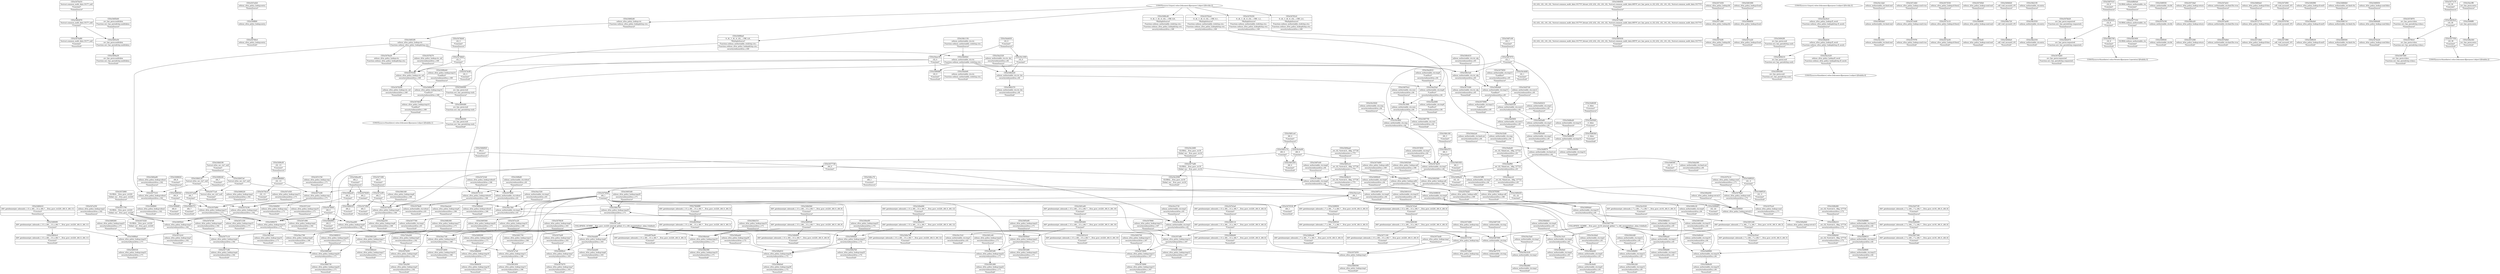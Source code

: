 digraph {
	CE0x547bd10 [shape=record,shape=Mrecord,label="{CE0x547bd10|%struct.common_audit_data.1017*_null|*Constant*|*SummSource*}"]
	CE0x547e420 [shape=record,shape=Mrecord,label="{CE0x547e420|selinux_xfrm_policy_lookup:entry|*SummSource*}"]
	CE0x54953d0 [shape=record,shape=Mrecord,label="{CE0x54953d0|selinux_xfrm_policy_lookup:tmp20|security/selinux/xfrm.c,171|*SummSource*}"]
	CE0x547a3c0 [shape=record,shape=Mrecord,label="{CE0x547a3c0|selinux_xfrm_policy_lookup:tmp3|security/selinux/xfrm.c,162|*SummSink*}"]
	CE0x5482f50 [shape=record,shape=Mrecord,label="{CE0x5482f50|avc_has_perm:tsid|Function::avc_has_perm&Arg::tsid::|*SummSink*}"]
	CE0x5475850 [shape=record,shape=Mrecord,label="{CE0x5475850|selinux_authorizable_ctx:tmp13|*LoadInst*|security/selinux/xfrm.c,65|*SummSource*}"]
	CE0x547fba0 [shape=record,shape=Mrecord,label="{CE0x547fba0|selinux_xfrm_policy_lookup:cond|security/selinux/xfrm.c,171}"]
	CE0x5473480 [shape=record,shape=Mrecord,label="{CE0x5473480|selinux_xfrm_policy_lookup:tmp|*SummSource*}"]
	CE0x5484f30 [shape=record,shape=Mrecord,label="{CE0x5484f30|i32_(i32,_i32,_i16,_i32,_%struct.common_audit_data.1017*)*_bitcast_(i32_(i32,_i32,_i16,_i32,_%struct.common_audit_data.495*)*_avc_has_perm_to_i32_(i32,_i32,_i16,_i32,_%struct.common_audit_data.1017*)*)|*Constant*|*SummSource*}"]
	CE0x54a1ba0 [shape=record,shape=Mrecord,label="{CE0x54a1ba0|selinux_authorizable_ctx:tmp1|*SummSource*}"]
	CE0x547dde0 [shape=record,shape=Mrecord,label="{CE0x547dde0|selinux_authorizable_ctx:tmp8|security/selinux/xfrm.c,64}"]
	CE0x549a040 [shape=record,shape=Mrecord,label="{CE0x549a040|selinux_xfrm_policy_lookup:retval.0|*SummSource*}"]
	CE0x5471d90 [shape=record,shape=Mrecord,label="{CE0x5471d90|selinux_xfrm_policy_lookup:bb}"]
	CE0x54804c0 [shape=record,shape=Mrecord,label="{CE0x54804c0|i64*_getelementptr_inbounds_(_13_x_i64_,_13_x_i64_*___llvm_gcov_ctr220,_i64_0,_i64_11)|*Constant*|*SummSink*}"]
	CE0x54877f0 [shape=record,shape=Mrecord,label="{CE0x54877f0|selinux_authorizable_ctx:conv|security/selinux/xfrm.c,64|*SummSink*}"]
	CE0x549c610 [shape=record,shape=Mrecord,label="{CE0x549c610|selinux_authorizable_ctx:ctx_alg|security/selinux/xfrm.c,65|*SummSource*}"]
	CE0x5481220 [shape=record,shape=Mrecord,label="{CE0x5481220|selinux_xfrm_policy_lookup:tmp17|security/selinux/xfrm.c,171}"]
	CE0x547dff0 [shape=record,shape=Mrecord,label="{CE0x547dff0|selinux_authorizable_ctx:tmp7|security/selinux/xfrm.c,64|*SummSink*}"]
	CE0x5480260 [shape=record,shape=Mrecord,label="{CE0x5480260|selinux_xfrm_policy_lookup:tmp23|security/selinux/xfrm.c,171|*SummSource*}"]
	CE0x5491d80 [shape=record,shape=Mrecord,label="{CE0x5491d80|selinux_xfrm_policy_lookup:tmp22|security/selinux/xfrm.c,171|*SummSink*}"]
	CE0x54c15c0 [shape=record,shape=Mrecord,label="{CE0x54c15c0|selinux_authorizable_ctx:tmp3|security/selinux/xfrm.c,63|*SummSink*}"]
	CE0x5475c80 [shape=record,shape=Mrecord,label="{CE0x5475c80|selinux_xfrm_policy_lookup:cmp|security/selinux/xfrm.c,171}"]
	CE0x54743a0 [shape=record,shape=Mrecord,label="{CE0x54743a0|i64*_getelementptr_inbounds_(_13_x_i64_,_13_x_i64_*___llvm_gcov_ctr220,_i64_0,_i64_0)|*Constant*|*SummSource*}"]
	CE0x547ec20 [shape=record,shape=Mrecord,label="{CE0x547ec20|selinux_xfrm_policy_lookup:tmp10|security/selinux/xfrm.c,166|*SummSource*}"]
	CE0x548d120 [shape=record,shape=Mrecord,label="{CE0x548d120|%struct.xfrm_sec_ctx*_null|*Constant*}"]
	CE0x547ce20 [shape=record,shape=Mrecord,label="{CE0x547ce20|selinux_xfrm_policy_lookup:if.end|*SummSink*}"]
	CE0x5477210 [shape=record,shape=Mrecord,label="{CE0x5477210|selinux_xfrm_policy_lookup:tobool|security/selinux/xfrm.c,162}"]
	"CONST[source:1(input),value:2(dynamic)][purpose:{subject}][SrcIdx:3]"
	CE0x54c1da0 [shape=record,shape=Mrecord,label="{CE0x54c1da0|selinux_authorizable_ctx:land.end|*SummSource*}"]
	CE0x54797f0 [shape=record,shape=Mrecord,label="{CE0x54797f0|selinux_xfrm_policy_lookup:cond.true|*SummSink*}"]
	CE0x54aff40 [shape=record,shape=Mrecord,label="{CE0x54aff40|_ret_i32_%land.ext,_!dbg_!27723|security/selinux/xfrm.c,63}"]
	CE0x54c05e0 [shape=record,shape=Mrecord,label="{CE0x54c05e0|i64*_getelementptr_inbounds_(_7_x_i64_,_7_x_i64_*___llvm_gcov_ctr16,_i64_0,_i64_5)|*Constant*|*SummSink*}"]
	CE0x54c0da0 [shape=record,shape=Mrecord,label="{CE0x54c0da0|selinux_authorizable_ctx:tmp5|security/selinux/xfrm.c,63|*SummSource*}"]
	CE0x547d000 [shape=record,shape=Mrecord,label="{CE0x547d000|i64_0|*Constant*}"]
	CE0x547b9a0 [shape=record,shape=Mrecord,label="{CE0x547b9a0|i64_1|*Constant*}"]
	CE0x54c5020 [shape=record,shape=Mrecord,label="{CE0x54c5020|selinux_authorizable_ctx:cmp|security/selinux/xfrm.c,64|*SummSource*}"]
	CE0x54d57d0 [shape=record,shape=Mrecord,label="{CE0x54d57d0|selinux_authorizable_ctx:conv2|security/selinux/xfrm.c,65|*SummSource*}"]
	CE0x5472e50 [shape=record,shape=Mrecord,label="{CE0x5472e50|selinux_xfrm_policy_lookup:if.then2|*SummSink*}"]
	CE0x6b500a0 [shape=record,shape=Mrecord,label="{CE0x6b500a0|i64*_getelementptr_inbounds_(_13_x_i64_,_13_x_i64_*___llvm_gcov_ctr220,_i64_0,_i64_3)|*Constant*}"]
	CE0x5473c10 [shape=record,shape=Mrecord,label="{CE0x5473c10|selinux_xfrm_policy_lookup:if.then2}"]
	CE0x5474df0 [shape=record,shape=Mrecord,label="{CE0x5474df0|i32_(i32,_i32,_i16,_i32,_%struct.common_audit_data.1017*)*_bitcast_(i32_(i32,_i32,_i16,_i32,_%struct.common_audit_data.495*)*_avc_has_perm_to_i32_(i32,_i32,_i16,_i32,_%struct.common_audit_data.1017*)*)|*Constant*}"]
	CE0x54660f0 [shape=record,shape=Mrecord,label="{CE0x54660f0|selinux_xfrm_policy_lookup:cond.end}"]
	CE0x548df40 [shape=record,shape=Mrecord,label="{CE0x548df40|selinux_xfrm_policy_lookup:cmp|security/selinux/xfrm.c,171|*SummSink*}"]
	CE0x548a720 [shape=record,shape=Mrecord,label="{CE0x548a720|_call_void_mcount()_#3}"]
	CE0x54c26c0 [shape=record,shape=Mrecord,label="{CE0x54c26c0|selinux_authorizable_ctx:tmp3|security/selinux/xfrm.c,63}"]
	CE0x5471160 [shape=record,shape=Mrecord,label="{CE0x5471160|i64*_getelementptr_inbounds_(_13_x_i64_,_13_x_i64_*___llvm_gcov_ctr220,_i64_0,_i64_0)|*Constant*|*SummSink*}"]
	CE0x5495d00 [shape=record,shape=Mrecord,label="{CE0x5495d00|i64*_getelementptr_inbounds_(_13_x_i64_,_13_x_i64_*___llvm_gcov_ctr220,_i64_0,_i64_10)|*Constant*}"]
	CE0x547e740 [shape=record,shape=Mrecord,label="{CE0x547e740|selinux_xfrm_policy_lookup:cmp|security/selinux/xfrm.c,171|*SummSource*}"]
	CE0x54946e0 [shape=record,shape=Mrecord,label="{CE0x54946e0|_call_void_mcount()_#3|*SummSink*}"]
	CE0x54852f0 [shape=record,shape=Mrecord,label="{CE0x54852f0|selinux_xfrm_policy_lookup:ctx|Function::selinux_xfrm_policy_lookup&Arg::ctx::}"]
	CE0x547fc10 [shape=record,shape=Mrecord,label="{CE0x547fc10|selinux_xfrm_policy_lookup:cond|security/selinux/xfrm.c,171|*SummSource*}"]
	CE0x54d5900 [shape=record,shape=Mrecord,label="{CE0x54d5900|selinux_authorizable_ctx:conv2|security/selinux/xfrm.c,65|*SummSink*}"]
	CE0x549c0d0 [shape=record,shape=Mrecord,label="{CE0x549c0d0|selinux_authorizable_ctx:tmp12|security/selinux/xfrm.c,65|*SummSource*}"]
	CE0x547e4d0 [shape=record,shape=Mrecord,label="{CE0x547e4d0|selinux_xfrm_policy_lookup:cond.true}"]
	CE0x547bf60 [shape=record,shape=Mrecord,label="{CE0x547bf60|selinux_xfrm_policy_lookup:tmp15|security/selinux/xfrm.c,171}"]
	CE0x54d7390 [shape=record,shape=Mrecord,label="{CE0x54d7390|i64*_getelementptr_inbounds_(_7_x_i64_,_7_x_i64_*___llvm_gcov_ctr16,_i64_0,_i64_6)|*Constant*|*SummSink*}"]
	CE0x54c0e60 [shape=record,shape=Mrecord,label="{CE0x54c0e60|selinux_authorizable_ctx:tmp5|security/selinux/xfrm.c,63|*SummSink*}"]
	CE0x5492560 [shape=record,shape=Mrecord,label="{CE0x5492560|selinux_xfrm_policy_lookup:call|security/selinux/xfrm.c,166}"]
	CE0x547a350 [shape=record,shape=Mrecord,label="{CE0x547a350|selinux_xfrm_policy_lookup:tmp3|security/selinux/xfrm.c,162|*SummSource*}"]
	CE0x5491850 [shape=record,shape=Mrecord,label="{CE0x5491850|selinux_xfrm_policy_lookup:tmp11|security/selinux/xfrm.c,166|*SummSink*}"]
	CE0x5475b10 [shape=record,shape=Mrecord,label="{CE0x5475b10|i32_-13|*Constant*|*SummSink*}"]
	CE0x54805a0 [shape=record,shape=Mrecord,label="{CE0x54805a0|selinux_xfrm_policy_lookup:tmp24|security/selinux/xfrm.c,171}"]
	CE0x5483de0 [shape=record,shape=Mrecord,label="{CE0x5483de0|selinux_authorizable_ctx:land.end}"]
	CE0x54d6ed0 [shape=record,shape=Mrecord,label="{CE0x54d6ed0|selinux_authorizable_ctx:tmp14|*SummSource*}"]
	CE0x54b2350 [shape=record,shape=Mrecord,label="{CE0x54b2350|selinux_authorizable_ctx:entry|*SummSink*}"]
	CE0x54c2480 [shape=record,shape=Mrecord,label="{CE0x54c2480|GLOBAL:__llvm_gcov_ctr16|Global_var:__llvm_gcov_ctr16|*SummSource*}"]
	CE0x5479b30 [shape=record,shape=Mrecord,label="{CE0x5479b30|selinux_xfrm_policy_lookup:tmp6|security/selinux/xfrm.c,163|*SummSource*}"]
	CE0x5482970 [shape=record,shape=Mrecord,label="{CE0x5482970|avc_has_perm:requested|Function::avc_has_perm&Arg::requested::}"]
	CE0x5482700 [shape=record,shape=Mrecord,label="{CE0x5482700|i32_8|*Constant*|*SummSink*}"]
	CE0x5496eb0 [shape=record,shape=Mrecord,label="{CE0x5496eb0|selinux_xfrm_policy_lookup:tmp14|*LoadInst*|security/selinux/xfrm.c,169|*SummSource*}"]
	CE0x54718f0 [shape=record,shape=Mrecord,label="{CE0x54718f0|i64_5|*Constant*|*SummSource*}"]
	CE0x547db40 [shape=record,shape=Mrecord,label="{CE0x547db40|i32_3|*Constant*|*SummSource*}"]
	CE0x5465cc0 [shape=record,shape=Mrecord,label="{CE0x5465cc0|_ret_i32_%retval.0,_!dbg_!27728|security/selinux/avc.c,775}"]
	CE0x5487970 [shape=record,shape=Mrecord,label="{CE0x5487970|i32_1|*Constant*}"]
	CE0x5477350 [shape=record,shape=Mrecord,label="{CE0x5477350|GLOBAL:selinux_authorizable_ctx|*Constant*}"]
	CE0x549b640 [shape=record,shape=Mrecord,label="{CE0x549b640|_ret_i32_%retval.0,_!dbg_!27734|security/selinux/xfrm.c,172|*SummSink*}"]
	CE0x547f060 [shape=record,shape=Mrecord,label="{CE0x547f060|selinux_xfrm_policy_lookup:tmp12|security/selinux/xfrm.c,167|*SummSource*}"]
	CE0x549a0b0 [shape=record,shape=Mrecord,label="{CE0x549a0b0|selinux_xfrm_policy_lookup:retval.0|*SummSink*}"]
	CE0x54906c0 [shape=record,shape=Mrecord,label="{CE0x54906c0|selinux_xfrm_policy_lookup:tmp7|security/selinux/xfrm.c,163}"]
	CE0x5496cd0 [shape=record,shape=Mrecord,label="{CE0x5496cd0|0:_i8,_1:_i8,_4:_i32,_:_CRE_8,8_|*MultipleSource*|Function::selinux_authorizable_ctx&Arg::ctx::|Function::selinux_xfrm_policy_lookup&Arg::ctx::|security/selinux/xfrm.c,169}"]
	CE0x5476160 [shape=record,shape=Mrecord,label="{CE0x5476160|selinux_xfrm_policy_lookup:ctx_sid|security/selinux/xfrm.c,169}"]
	CE0x547b7d0 [shape=record,shape=Mrecord,label="{CE0x547b7d0|selinux_xfrm_policy_lookup:tmp4|security/selinux/xfrm.c,162|*SummSource*}"]
	CE0x547bab0 [shape=record,shape=Mrecord,label="{CE0x547bab0|avc_has_perm:requested|Function::avc_has_perm&Arg::requested::|*SummSink*}"]
	CE0x547bd80 [shape=record,shape=Mrecord,label="{CE0x547bd80|%struct.common_audit_data.1017*_null|*Constant*|*SummSink*}"]
	CE0x5482620 [shape=record,shape=Mrecord,label="{CE0x5482620|i32_8|*Constant*}"]
	CE0x5482370 [shape=record,shape=Mrecord,label="{CE0x5482370|selinux_authorizable_ctx:ctx_doi|security/selinux/xfrm.c,64|*SummSink*}"]
	CE0x5482220 [shape=record,shape=Mrecord,label="{CE0x5482220|selinux_authorizable_ctx:ctx_doi|security/selinux/xfrm.c,64}"]
	CE0x5475980 [shape=record,shape=Mrecord,label="{CE0x5475980|selinux_authorizable_ctx:tmp13|*LoadInst*|security/selinux/xfrm.c,65|*SummSink*}"]
	CE0x5496470 [shape=record,shape=Mrecord,label="{CE0x5496470|selinux_xfrm_policy_lookup:tmp16|security/selinux/xfrm.c,171}"]
	CE0x54d5d10 [shape=record,shape=Mrecord,label="{CE0x54d5d10|selinux_authorizable_ctx:cmp3|security/selinux/xfrm.c,65|*SummSource*}"]
	CE0x54966f0 [shape=record,shape=Mrecord,label="{CE0x54966f0|i64_8|*Constant*|*SummSink*}"]
	CE0x54662d0 [shape=record,shape=Mrecord,label="{CE0x54662d0|selinux_xfrm_policy_lookup:ctx|Function::selinux_xfrm_policy_lookup&Arg::ctx::|*SummSource*}"]
	CE0x5466590 [shape=record,shape=Mrecord,label="{CE0x5466590|selinux_xfrm_policy_lookup:tmp1|*SummSink*}"]
	CE0x549f440 [shape=record,shape=Mrecord,label="{CE0x549f440|selinux_authorizable_ctx:bb|*SummSink*}"]
	CE0x54721b0 [shape=record,shape=Mrecord,label="{CE0x54721b0|selinux_xfrm_policy_lookup:tobool1|security/selinux/xfrm.c,166|*SummSource*}"]
	CE0x54aa480 [shape=record,shape=Mrecord,label="{CE0x54aa480|selinux_xfrm_policy_lookup:tmp9|security/selinux/xfrm.c,166}"]
	CE0x548fd80 [shape=record,shape=Mrecord,label="{CE0x548fd80|i32_0|*Constant*|*SummSink*}"]
	CE0x54724b0 [shape=record,shape=Mrecord,label="{CE0x54724b0|selinux_xfrm_policy_lookup:tmp|*SummSink*}"]
	CE0x547b3a0 [shape=record,shape=Mrecord,label="{CE0x547b3a0|i64*_getelementptr_inbounds_(_13_x_i64_,_13_x_i64_*___llvm_gcov_ctr220,_i64_0,_i64_6)|*Constant*|*SummSource*}"]
	CE0x5496ba0 [shape=record,shape=Mrecord,label="{CE0x5496ba0|0:_i8,_1:_i8,_4:_i32,_:_CRE_4,8_|*MultipleSource*|Function::selinux_authorizable_ctx&Arg::ctx::|Function::selinux_xfrm_policy_lookup&Arg::ctx::|security/selinux/xfrm.c,169}"]
	CE0x5480730 [shape=record,shape=Mrecord,label="{CE0x5480730|selinux_xfrm_policy_lookup:tmp24|security/selinux/xfrm.c,171|*SummSink*}"]
	CE0x5487c00 [shape=record,shape=Mrecord,label="{CE0x5487c00|i32_1|*Constant*|*SummSource*}"]
	CE0x5497e00 [shape=record,shape=Mrecord,label="{CE0x5497e00|selinux_authorizable_ctx:tmp8|security/selinux/xfrm.c,64|*SummSource*}"]
	CE0x5499fd0 [shape=record,shape=Mrecord,label="{CE0x5499fd0|selinux_xfrm_policy_lookup:retval.0}"]
	CE0x5475390 [shape=record,shape=Mrecord,label="{CE0x5475390|selinux_authorizable_ctx:ctx_alg|security/selinux/xfrm.c,65|*SummSink*}"]
	CE0x548b300 [shape=record,shape=Mrecord,label="{CE0x548b300|selinux_xfrm_policy_lookup:tmp17|security/selinux/xfrm.c,171|*SummSource*}"]
	CE0x5474990 [shape=record,shape=Mrecord,label="{CE0x5474990|selinux_xfrm_policy_lookup:tmp13|security/selinux/xfrm.c,167|*SummSink*}"]
	CE0x549c5a0 [shape=record,shape=Mrecord,label="{CE0x549c5a0|selinux_authorizable_ctx:ctx_alg|security/selinux/xfrm.c,65}"]
	CE0x549faf0 [shape=record,shape=Mrecord,label="{CE0x549faf0|selinux_authorizable_ctx:tobool|security/selinux/xfrm.c,63|*SummSource*}"]
	CE0x5470d30 [shape=record,shape=Mrecord,label="{CE0x5470d30|selinux_xfrm_policy_lookup:tmp5|security/selinux/xfrm.c,162}"]
	CE0x5476a20 [shape=record,shape=Mrecord,label="{CE0x5476a20|selinux_xfrm_policy_lookup:ctx|Function::selinux_xfrm_policy_lookup&Arg::ctx::|*SummSink*}"]
	CE0x549a910 [shape=record,shape=Mrecord,label="{CE0x549a910|selinux_xfrm_policy_lookup:tmp26|security/selinux/xfrm.c,172}"]
	CE0x5496240 [shape=record,shape=Mrecord,label="{CE0x5496240|i64_7|*Constant*|*SummSource*}"]
	CE0x548ca20 [shape=record,shape=Mrecord,label="{CE0x548ca20|selinux_xfrm_policy_lookup:return}"]
	CE0x54ada80 [shape=record,shape=Mrecord,label="{CE0x54ada80|selinux_xfrm_policy_lookup:tmp6|security/selinux/xfrm.c,163|*SummSink*}"]
	CE0x5490b20 [shape=record,shape=Mrecord,label="{CE0x5490b20|selinux_authorizable_ctx:tmp9|security/selinux/xfrm.c,64|*SummSource*}"]
	CE0x547de50 [shape=record,shape=Mrecord,label="{CE0x547de50|selinux_authorizable_ctx:tmp7|security/selinux/xfrm.c,64}"]
	CE0x547fa40 [shape=record,shape=Mrecord,label="{CE0x547fa40|selinux_xfrm_policy_lookup:cond.end|*SummSink*}"]
	CE0x5471630 [shape=record,shape=Mrecord,label="{CE0x5471630|selinux_xfrm_policy_lookup:bb|*SummSource*}"]
	CE0x5477760 [shape=record,shape=Mrecord,label="{CE0x5477760|selinux_authorizable_ctx:tmp2|security/selinux/xfrm.c,63|*SummSink*}"]
	CE0x5498030 [shape=record,shape=Mrecord,label="{CE0x5498030|selinux_authorizable_ctx:tmp9|security/selinux/xfrm.c,64}"]
	CE0x547afc0 [shape=record,shape=Mrecord,label="{CE0x547afc0|selinux_authorizable_ctx:land.lhs.true|*SummSource*}"]
	CE0x54a1b30 [shape=record,shape=Mrecord,label="{CE0x54a1b30|selinux_authorizable_ctx:tmp1}"]
	CE0x5490da0 [shape=record,shape=Mrecord,label="{CE0x5490da0|selinux_authorizable_ctx:tmp10|security/selinux/xfrm.c,64}"]
	CE0x54947a0 [shape=record,shape=Mrecord,label="{CE0x54947a0|%struct.xfrm_sec_ctx*_null|*Constant*}"]
	CE0x5491750 [shape=record,shape=Mrecord,label="{CE0x5491750|selinux_xfrm_policy_lookup:tmp11|security/selinux/xfrm.c,166|*SummSource*}"]
	CE0x549bf80 [shape=record,shape=Mrecord,label="{CE0x549bf80|selinux_authorizable_ctx:tmp12|security/selinux/xfrm.c,65}"]
	CE0x54710b0 [shape=record,shape=Mrecord,label="{CE0x54710b0|selinux_xfrm_policy_lookup:if.then|*SummSink*}"]
	CE0x5480610 [shape=record,shape=Mrecord,label="{CE0x5480610|selinux_xfrm_policy_lookup:tmp24|security/selinux/xfrm.c,171|*SummSource*}"]
	CE0x5472770 [shape=record,shape=Mrecord,label="{CE0x5472770|selinux_xfrm_policy_lookup:if.then}"]
	CE0x548d920 [shape=record,shape=Mrecord,label="{CE0x548d920|i64_0|*Constant*|*SummSource*}"]
	CE0x5491a60 [shape=record,shape=Mrecord,label="{CE0x5491a60|i64*_getelementptr_inbounds_(_13_x_i64_,_13_x_i64_*___llvm_gcov_ctr220,_i64_0,_i64_10)|*Constant*|*SummSource*}"]
	CE0x549aab0 [shape=record,shape=Mrecord,label="{CE0x549aab0|selinux_xfrm_policy_lookup:tmp26|security/selinux/xfrm.c,172|*SummSource*}"]
	CE0x54aecc0 [shape=record,shape=Mrecord,label="{CE0x54aecc0|_ret_i32_%land.ext,_!dbg_!27723|security/selinux/xfrm.c,63|*SummSink*}"]
	CE0x5472f00 [shape=record,shape=Mrecord,label="{CE0x5472f00|_call_void_mcount()_#3|*SummSource*}"]
	CE0x54d9e00 [shape=record,shape=Mrecord,label="{CE0x54d9e00|selinux_authorizable_ctx:tmp16|security/selinux/xfrm.c,64|*SummSink*}"]
	CE0x54d9610 [shape=record,shape=Mrecord,label="{CE0x54d9610|selinux_authorizable_ctx:tmp15|security/selinux/xfrm.c,64}"]
	CE0x5493740 [shape=record,shape=Mrecord,label="{CE0x5493740|selinux_xfrm_policy_lookup:tmp13|security/selinux/xfrm.c,167|*SummSource*}"]
	CE0x548ee20 [shape=record,shape=Mrecord,label="{CE0x548ee20|i64_2|*Constant*}"]
	CE0x5472380 [shape=record,shape=Mrecord,label="{CE0x5472380|selinux_xfrm_policy_lookup:return|*SummSink*}"]
	CE0x54a1520 [shape=record,shape=Mrecord,label="{CE0x54a1520|selinux_authorizable_ctx:tmp2|security/selinux/xfrm.c,63|*SummSource*}"]
	CE0x549c240 [shape=record,shape=Mrecord,label="{CE0x549c240|selinux_authorizable_ctx:tmp12|security/selinux/xfrm.c,65|*SummSink*}"]
	CE0x720a560 [shape=record,shape=Mrecord,label="{CE0x720a560|selinux_xfrm_policy_lookup:tmp5|security/selinux/xfrm.c,162|*SummSink*}"]
	CE0x548a630 [shape=record,shape=Mrecord,label="{CE0x548a630|selinux_xfrm_policy_lookup:fl_secid|Function::selinux_xfrm_policy_lookup&Arg::fl_secid::}"]
	CE0x5494b10 [shape=record,shape=Mrecord,label="{CE0x5494b10|_ret_i32_%retval.0,_!dbg_!27728|security/selinux/avc.c,775|*SummSink*}"]
	CE0x54da2a0 [shape=record,shape=Mrecord,label="{CE0x54da2a0|selinux_authorizable_ctx:land.ext|security/selinux/xfrm.c,64|*SummSource*}"]
	CE0x547dc80 [shape=record,shape=Mrecord,label="{CE0x547dc80|i32_3|*Constant*|*SummSink*}"]
	CE0x5494aa0 [shape=record,shape=Mrecord,label="{CE0x5494aa0|_ret_i32_%retval.0,_!dbg_!27728|security/selinux/avc.c,775|*SummSource*}"]
	CE0x5474d00 [shape=record,shape=Mrecord,label="{CE0x5474d00|selinux_xfrm_policy_lookup:call4|security/selinux/xfrm.c,169|*SummSource*}"]
	CE0x54b3400 [shape=record,shape=Mrecord,label="{CE0x54b3400|GLOBAL:selinux_authorizable_ctx|*Constant*|*SummSink*}"]
	CE0x547ae90 [shape=record,shape=Mrecord,label="{CE0x547ae90|selinux_authorizable_ctx:land.lhs.true}"]
	CE0x549a690 [shape=record,shape=Mrecord,label="{CE0x549a690|i64*_getelementptr_inbounds_(_13_x_i64_,_13_x_i64_*___llvm_gcov_ctr220,_i64_0,_i64_12)|*Constant*|*SummSource*}"]
	CE0x5495e80 [shape=record,shape=Mrecord,label="{CE0x5495e80|selinux_xfrm_policy_lookup:tmp21|security/selinux/xfrm.c,171|*SummSource*}"]
	CE0x54c59f0 [shape=record,shape=Mrecord,label="{CE0x54c59f0|selinux_authorizable_ctx:conv|security/selinux/xfrm.c,64}"]
	CE0x5481950 [shape=record,shape=Mrecord,label="{CE0x5481950|i64_3|*Constant*|*SummSink*}"]
	CE0x548f020 [shape=record,shape=Mrecord,label="{CE0x548f020|i32_-3|*Constant*}"]
	CE0x549b480 [shape=record,shape=Mrecord,label="{CE0x549b480|_ret_i32_%retval.0,_!dbg_!27734|security/selinux/xfrm.c,172|*SummSource*}"]
	CE0x5480410 [shape=record,shape=Mrecord,label="{CE0x5480410|i64*_getelementptr_inbounds_(_13_x_i64_,_13_x_i64_*___llvm_gcov_ctr220,_i64_0,_i64_11)|*Constant*|*SummSource*}"]
	CE0x5476200 [shape=record,shape=Mrecord,label="{CE0x5476200|selinux_xfrm_policy_lookup:ctx_sid|security/selinux/xfrm.c,169|*SummSink*}"]
	CE0x54d62f0 [shape=record,shape=Mrecord,label="{CE0x54d62f0|i1_false|*Constant*|*SummSource*}"]
	CE0x54c14c0 [shape=record,shape=Mrecord,label="{CE0x54c14c0|selinux_authorizable_ctx:tmp4|security/selinux/xfrm.c,63}"]
	CE0x549bb10 [shape=record,shape=Mrecord,label="{CE0x549bb10|selinux_authorizable_ctx:tmp11|security/selinux/xfrm.c,65|*SummSource*}"]
	CE0x54745b0 [shape=record,shape=Mrecord,label="{CE0x54745b0|selinux_xfrm_policy_lookup:cond.end|*SummSource*}"]
	CE0x5466220 [shape=record,shape=Mrecord,label="{CE0x5466220|selinux_xfrm_policy_lookup:tmp2|security/selinux/xfrm.c,162|*SummSource*}"]
	CE0x54768c0 [shape=record,shape=Mrecord,label="{CE0x54768c0|selinux_xfrm_policy_lookup:entry|*SummSink*}"]
	CE0x5491c60 [shape=record,shape=Mrecord,label="{CE0x5491c60|selinux_xfrm_policy_lookup:tmp22|security/selinux/xfrm.c,171|*SummSource*}"]
	CE0x548c5d0 [shape=record,shape=Mrecord,label="{CE0x548c5d0|selinux_xfrm_policy_lookup:tmp8|security/selinux/xfrm.c,166|*SummSource*}"]
	CE0x548e510 [shape=record,shape=Mrecord,label="{CE0x548e510|selinux_xfrm_policy_lookup:tmp19|security/selinux/xfrm.c,171|*SummSource*}"]
	CE0x5491240 [shape=record,shape=Mrecord,label="{CE0x5491240|i64*_getelementptr_inbounds_(_7_x_i64_,_7_x_i64_*___llvm_gcov_ctr16,_i64_0,_i64_5)|*Constant*}"]
	CE0x547df20 [shape=record,shape=Mrecord,label="{CE0x547df20|selinux_authorizable_ctx:tmp7|security/selinux/xfrm.c,64|*SummSource*}"]
	CE0x54876c0 [shape=record,shape=Mrecord,label="{CE0x54876c0|selinux_authorizable_ctx:conv|security/selinux/xfrm.c,64|*SummSource*}"]
	CE0x549a4f0 [shape=record,shape=Mrecord,label="{CE0x549a4f0|selinux_xfrm_policy_lookup:tmp25|security/selinux/xfrm.c,172|*SummSource*}"]
	CE0x54c0320 [shape=record,shape=Mrecord,label="{CE0x54c0320|i64*_getelementptr_inbounds_(_7_x_i64_,_7_x_i64_*___llvm_gcov_ctr16,_i64_0,_i64_5)|*Constant*|*SummSource*}"]
	CE0x54aec50 [shape=record,shape=Mrecord,label="{CE0x54aec50|i32_0|*Constant*}"]
	CE0x548d3b0 [shape=record,shape=Mrecord,label="{CE0x548d3b0|i64*_getelementptr_inbounds_(_13_x_i64_,_13_x_i64_*___llvm_gcov_ctr220,_i64_0,_i64_9)|*Constant*|*SummSource*}"]
	CE0x54d71f0 [shape=record,shape=Mrecord,label="{CE0x54d71f0|i64*_getelementptr_inbounds_(_7_x_i64_,_7_x_i64_*___llvm_gcov_ctr16,_i64_0,_i64_6)|*Constant*|*SummSource*}"]
	CE0x547a7a0 [shape=record,shape=Mrecord,label="{CE0x547a7a0|selinux_xfrm_policy_lookup:tmp11|security/selinux/xfrm.c,166}"]
	CE0x5496620 [shape=record,shape=Mrecord,label="{CE0x5496620|i64_8|*Constant*|*SummSource*}"]
	CE0x548b640 [shape=record,shape=Mrecord,label="{CE0x548b640|selinux_xfrm_policy_lookup:tmp18|security/selinux/xfrm.c,171}"]
	CE0x5499bf0 [shape=record,shape=Mrecord,label="{CE0x5499bf0|i32_-22|*Constant*|*SummSink*}"]
	CE0x5487090 [shape=record,shape=Mrecord,label="{CE0x5487090|selinux_authorizable_ctx:tmp}"]
	CE0x5481d50 [shape=record,shape=Mrecord,label="{CE0x5481d50|i64_4|*Constant*|*SummSink*}"]
	CE0x547b190 [shape=record,shape=Mrecord,label="{CE0x547b190|selinux_authorizable_ctx:bb}"]
	CE0x549bb80 [shape=record,shape=Mrecord,label="{CE0x549bb80|selinux_authorizable_ctx:tmp11|security/selinux/xfrm.c,65|*SummSink*}"]
	CE0x5491b10 [shape=record,shape=Mrecord,label="{CE0x5491b10|i64*_getelementptr_inbounds_(_13_x_i64_,_13_x_i64_*___llvm_gcov_ctr220,_i64_0,_i64_10)|*Constant*|*SummSink*}"]
	CE0x54d63b0 [shape=record,shape=Mrecord,label="{CE0x54d63b0|i1_false|*Constant*|*SummSink*}"]
	CE0x5476760 [shape=record,shape=Mrecord,label="{CE0x5476760|_call_void_mcount()_#3}"]
	CE0x54762e0 [shape=record,shape=Mrecord,label="{CE0x54762e0|0:_i8,_1:_i8,_4:_i32,_:_CRE_0,1_|*MultipleSource*|Function::selinux_authorizable_ctx&Arg::ctx::|Function::selinux_xfrm_policy_lookup&Arg::ctx::|security/selinux/xfrm.c,169}"]
	CE0x5497410 [shape=record,shape=Mrecord,label="{CE0x5497410|i32_8|*Constant*|*SummSource*}"]
	CE0x54c1000 [shape=record,shape=Mrecord,label="{CE0x54c1000|i32_0|*Constant*}"]
	CE0x5476eb0 [shape=record,shape=Mrecord,label="{CE0x5476eb0|selinux_xfrm_policy_lookup:call4|security/selinux/xfrm.c,169|*SummSink*}"]
	CE0x54719a0 [shape=record,shape=Mrecord,label="{CE0x54719a0|selinux_xfrm_policy_lookup:return|*SummSource*}"]
	CE0x5485030 [shape=record,shape=Mrecord,label="{CE0x5485030|i32_(i32,_i32,_i16,_i32,_%struct.common_audit_data.1017*)*_bitcast_(i32_(i32,_i32,_i16,_i32,_%struct.common_audit_data.495*)*_avc_has_perm_to_i32_(i32,_i32,_i16,_i32,_%struct.common_audit_data.1017*)*)|*Constant*|*SummSink*}"]
	CE0x5494480 [shape=record,shape=Mrecord,label="{CE0x5494480|avc_has_perm:tsid|Function::avc_has_perm&Arg::tsid::}"]
	CE0x54771a0 [shape=record,shape=Mrecord,label="{CE0x54771a0|%struct.xfrm_sec_ctx*_null|*Constant*|*SummSink*}"]
	CE0x5496d70 [shape=record,shape=Mrecord,label="{CE0x5496d70|selinux_xfrm_policy_lookup:tmp14|*LoadInst*|security/selinux/xfrm.c,169}"]
	CE0x5494620 [shape=record,shape=Mrecord,label="{CE0x5494620|_call_void_mcount()_#3|*SummSource*}"]
	CE0x54c4d40 [shape=record,shape=Mrecord,label="{CE0x54c4d40|i32_1|*Constant*|*SummSink*}"]
	CE0x5476350 [shape=record,shape=Mrecord,label="{CE0x5476350|0:_i8,_1:_i8,_4:_i32,_:_CRE_1,2_|*MultipleSource*|Function::selinux_authorizable_ctx&Arg::ctx::|Function::selinux_xfrm_policy_lookup&Arg::ctx::|security/selinux/xfrm.c,169}"]
	CE0x548d190 [shape=record,shape=Mrecord,label="{CE0x548d190|%struct.xfrm_sec_ctx*_null|*Constant*|*SummSource*}"]
	CE0x5492f90 [shape=record,shape=Mrecord,label="{CE0x5492f90|selinux_xfrm_policy_lookup:if.end3|*SummSource*}"]
	CE0x5494a30 [shape=record,shape=Mrecord,label="{CE0x5494a30|avc_has_perm:auditdata|Function::avc_has_perm&Arg::auditdata::|*SummSink*}"]
	CE0x54884b0 [shape=record,shape=Mrecord,label="{CE0x54884b0|selinux_authorizable_ctx:land.rhs|*SummSource*}"]
	CE0x5466dd0 [shape=record,shape=Mrecord,label="{CE0x5466dd0|selinux_xfrm_policy_lookup:cond.false}"]
	CE0x5491bf0 [shape=record,shape=Mrecord,label="{CE0x5491bf0|selinux_xfrm_policy_lookup:tmp22|security/selinux/xfrm.c,171}"]
	CE0x549f350 [shape=record,shape=Mrecord,label="{CE0x549f350|selinux_authorizable_ctx:bb|*SummSource*}"]
	CE0x54a2680 [shape=record,shape=Mrecord,label="{CE0x54a2680|selinux_authorizable_ctx:tmp6|*LoadInst*|security/selinux/xfrm.c,64|*SummSink*}"]
	CE0x547ef80 [shape=record,shape=Mrecord,label="{CE0x547ef80|selinux_xfrm_policy_lookup:tmp12|security/selinux/xfrm.c,167|*SummSink*}"]
	CE0x54c4fb0 [shape=record,shape=Mrecord,label="{CE0x54c4fb0|selinux_authorizable_ctx:cmp|security/selinux/xfrm.c,64}"]
	CE0x5479fd0 [shape=record,shape=Mrecord,label="{CE0x5479fd0|selinux_authorizable_ctx:tobool|security/selinux/xfrm.c,63}"]
	CE0x54adaf0 [shape=record,shape=Mrecord,label="{CE0x54adaf0|selinux_xfrm_policy_lookup:tmp6|security/selinux/xfrm.c,163}"]
	CE0x54d9f70 [shape=record,shape=Mrecord,label="{CE0x54d9f70|selinux_authorizable_ctx:land.ext|security/selinux/xfrm.c,64}"]
	"CONST[source:0(mediator),value:2(dynamic)][purpose:{subject}][SnkIdx:0]"
	CE0x549a7b0 [shape=record,shape=Mrecord,label="{CE0x549a7b0|selinux_xfrm_policy_lookup:tmp25|security/selinux/xfrm.c,172|*SummSink*}"]
	CE0x5497480 [shape=record,shape=Mrecord,label="{CE0x5497480|avc_has_perm:tclass|Function::avc_has_perm&Arg::tclass::|*SummSink*}"]
	CE0x54d5a80 [shape=record,shape=Mrecord,label="{CE0x54d5a80|selinux_authorizable_ctx:cmp3|security/selinux/xfrm.c,65}"]
	CE0x548fb30 [shape=record,shape=Mrecord,label="{CE0x548fb30|selinux_xfrm_policy_lookup:if.end3|*SummSink*}"]
	CE0x6876a40 [shape=record,shape=Mrecord,label="{CE0x6876a40|i64*_getelementptr_inbounds_(_13_x_i64_,_13_x_i64_*___llvm_gcov_ctr220,_i64_0,_i64_3)|*Constant*|*SummSink*}"]
	CE0x54944f0 [shape=record,shape=Mrecord,label="{CE0x54944f0|avc_has_perm:tsid|Function::avc_has_perm&Arg::tsid::|*SummSource*}"]
	CE0x5488580 [shape=record,shape=Mrecord,label="{CE0x5488580|selinux_authorizable_ctx:land.rhs|*SummSink*}"]
	CE0x547eff0 [shape=record,shape=Mrecord,label="{CE0x547eff0|selinux_xfrm_policy_lookup:tmp12|security/selinux/xfrm.c,167}"]
	CE0x5498ff0 [shape=record,shape=Mrecord,label="{CE0x5498ff0|avc_has_perm:entry}"]
	CE0x54d5fd0 [shape=record,shape=Mrecord,label="{CE0x54d5fd0|i1_false|*Constant*}"]
	CE0x54664e0 [shape=record,shape=Mrecord,label="{CE0x54664e0|selinux_xfrm_policy_lookup:if.then|*SummSource*}"]
	CE0x5497ec0 [shape=record,shape=Mrecord,label="{CE0x5497ec0|selinux_authorizable_ctx:tmp8|security/selinux/xfrm.c,64|*SummSink*}"]
	"CONST[source:1(input),value:2(dynamic)][purpose:{object}][SrcIdx:2]"
	CE0x720a440 [shape=record,shape=Mrecord,label="{CE0x720a440|selinux_xfrm_policy_lookup:tmp5|security/selinux/xfrm.c,162|*SummSource*}"]
	CE0x547a600 [shape=record,shape=Mrecord,label="{CE0x547a600|selinux_xfrm_policy_lookup:tmp10|security/selinux/xfrm.c,166|*SummSink*}"]
	CE0x5486ed0 [shape=record,shape=Mrecord,label="{CE0x5486ed0|i64*_getelementptr_inbounds_(_7_x_i64_,_7_x_i64_*___llvm_gcov_ctr16,_i64_0,_i64_0)|*Constant*|*SummSink*}"]
	CE0x547e2f0 [shape=record,shape=Mrecord,label="{CE0x547e2f0|i64_5|*Constant*}"]
	CE0x5497790 [shape=record,shape=Mrecord,label="{CE0x5497790|COLLAPSED:_GCMRE___llvm_gcov_ctr16_internal_global_7_x_i64_zeroinitializer:_elem_0:default:}"]
	CE0x54956e0 [shape=record,shape=Mrecord,label="{CE0x54956e0|selinux_xfrm_policy_lookup:tmp21|security/selinux/xfrm.c,171}"]
	CE0x54d5e60 [shape=record,shape=Mrecord,label="{CE0x54d5e60|selinux_authorizable_ctx:cmp3|security/selinux/xfrm.c,65|*SummSink*}"]
	CE0x5471ef0 [shape=record,shape=Mrecord,label="{CE0x5471ef0|COLLAPSED:_GCMRE___llvm_gcov_ctr220_internal_global_13_x_i64_zeroinitializer:_elem_0:default:}"]
	CE0x548c070 [shape=record,shape=Mrecord,label="{CE0x548c070|i64_3|*Constant*}"]
	CE0x5481690 [shape=record,shape=Mrecord,label="{CE0x5481690|selinux_xfrm_policy_lookup:if.end|*SummSource*}"]
	CE0x5472fb0 [shape=record,shape=Mrecord,label="{CE0x5472fb0|i64_5|*Constant*|*SummSink*}"]
	CE0x54da360 [shape=record,shape=Mrecord,label="{CE0x54da360|selinux_authorizable_ctx:land.ext|security/selinux/xfrm.c,64|*SummSink*}"]
	CE0x549e9a0 [shape=record,shape=Mrecord,label="{CE0x549e9a0|selinux_authorizable_ctx:tmp4|security/selinux/xfrm.c,63|*SummSink*}"]
	CE0x547d970 [shape=record,shape=Mrecord,label="{CE0x547d970|avc_has_perm:tclass|Function::avc_has_perm&Arg::tclass::|*SummSource*}"]
	CE0x5494210 [shape=record,shape=Mrecord,label="{CE0x5494210|avc_has_perm:ssid|Function::avc_has_perm&Arg::ssid::}"]
	CE0x54780c0 [shape=record,shape=Mrecord,label="{CE0x54780c0|avc_has_perm:tclass|Function::avc_has_perm&Arg::tclass::}"]
	CE0x54b21f0 [shape=record,shape=Mrecord,label="{CE0x54b21f0|selinux_authorizable_ctx:entry|*SummSource*}"]
	CE0x548feb0 [shape=record,shape=Mrecord,label="{CE0x548feb0|selinux_xfrm_policy_lookup:tobool1|security/selinux/xfrm.c,166|*SummSink*}"]
	CE0x549eb40 [shape=record,shape=Mrecord,label="{CE0x549eb40|selinux_authorizable_ctx:tmp5|security/selinux/xfrm.c,63}"]
	CE0x54d6490 [shape=record,shape=Mrecord,label="{CE0x54d6490|i64*_getelementptr_inbounds_(_7_x_i64_,_7_x_i64_*___llvm_gcov_ctr16,_i64_0,_i64_6)|*Constant*}"]
	CE0x546efa0 [shape=record,shape=Mrecord,label="{CE0x546efa0|selinux_xfrm_policy_lookup:if.end3}"]
	CE0x54c2730 [shape=record,shape=Mrecord,label="{CE0x54c2730|selinux_authorizable_ctx:tmp3|security/selinux/xfrm.c,63|*SummSource*}"]
	CE0x54830c0 [shape=record,shape=Mrecord,label="{CE0x54830c0|i16_39|*Constant*}"]
	CE0x54a17d0 [shape=record,shape=Mrecord,label="{CE0x54a17d0|selinux_xfrm_policy_lookup:tmp10|security/selinux/xfrm.c,166}"]
	CE0x547dbb0 [shape=record,shape=Mrecord,label="{CE0x547dbb0|i32_3|*Constant*}"]
	CE0x54a2320 [shape=record,shape=Mrecord,label="{CE0x54a2320|selinux_authorizable_ctx:ctx_doi|security/selinux/xfrm.c,64|*SummSource*}"]
	CE0x547c3c0 [shape=record,shape=Mrecord,label="{CE0x547c3c0|selinux_xfrm_policy_lookup:tmp16|security/selinux/xfrm.c,171|*SummSource*}"]
	CE0x549c6d0 [shape=record,shape=Mrecord,label="{CE0x549c6d0|selinux_authorizable_ctx:tmp13|*LoadInst*|security/selinux/xfrm.c,65}"]
	CE0x5481ce0 [shape=record,shape=Mrecord,label="{CE0x5481ce0|i64_4|*Constant*|*SummSource*}"]
	CE0x54d96f0 [shape=record,shape=Mrecord,label="{CE0x54d96f0|selinux_authorizable_ctx:tmp15|security/selinux/xfrm.c,64|*SummSink*}"]
	CE0x547c030 [shape=record,shape=Mrecord,label="{CE0x547c030|selinux_xfrm_policy_lookup:tmp15|security/selinux/xfrm.c,171|*SummSource*}"]
	"CONST[source:0(mediator),value:0(static)][purpose:{operation}][SnkIdx:3]"
	CE0x548cc70 [shape=record,shape=Mrecord,label="{CE0x548cc70|i64_1|*Constant*|*SummSource*}"]
	CE0x5487100 [shape=record,shape=Mrecord,label="{CE0x5487100|selinux_authorizable_ctx:tmp|*SummSource*}"]
	CE0x549e8e0 [shape=record,shape=Mrecord,label="{CE0x549e8e0|selinux_authorizable_ctx:tmp4|security/selinux/xfrm.c,63|*SummSource*}"]
	CE0x54a1ff0 [shape=record,shape=Mrecord,label="{CE0x54a1ff0|avc_has_perm:entry|*SummSource*}"]
	CE0x5479200 [shape=record,shape=Mrecord,label="{CE0x5479200|i64_2|*Constant*}"]
	CE0x5473ed0 [shape=record,shape=Mrecord,label="{CE0x5473ed0|selinux_xfrm_policy_lookup:tmp1|*SummSource*}"]
	CE0x5466380 [shape=record,shape=Mrecord,label="{CE0x5466380|i64*_getelementptr_inbounds_(_13_x_i64_,_13_x_i64_*___llvm_gcov_ctr220,_i64_0,_i64_0)|*Constant*}"]
	CE0x5494360 [shape=record,shape=Mrecord,label="{CE0x5494360|avc_has_perm:ssid|Function::avc_has_perm&Arg::ssid::|*SummSink*}"]
	CE0x548f360 [shape=record,shape=Mrecord,label="{CE0x548f360|i32_-3|*Constant*|*SummSource*}"]
	CE0x5474ef0 [shape=record,shape=Mrecord,label="{CE0x5474ef0|selinux_xfrm_policy_lookup:tmp7|security/selinux/xfrm.c,163|*SummSource*}"]
	CE0x5471790 [shape=record,shape=Mrecord,label="{CE0x5471790|GLOBAL:__llvm_gcov_ctr220|Global_var:__llvm_gcov_ctr220}"]
	CE0x54925d0 [shape=record,shape=Mrecord,label="{CE0x54925d0|selinux_xfrm_policy_lookup:call|security/selinux/xfrm.c,166|*SummSource*}"]
	CE0x548ddb0 [shape=record,shape=Mrecord,label="{CE0x548ddb0|i32_-13|*Constant*}"]
	CE0x549a410 [shape=record,shape=Mrecord,label="{CE0x549a410|i64*_getelementptr_inbounds_(_13_x_i64_,_13_x_i64_*___llvm_gcov_ctr220,_i64_0,_i64_12)|*Constant*}"]
	CE0x5474800 [shape=record,shape=Mrecord,label="{CE0x5474800|selinux_xfrm_policy_lookup:tmp13|security/selinux/xfrm.c,167}"]
	CE0x5473740 [shape=record,shape=Mrecord,label="{CE0x5473740|selinux_xfrm_policy_lookup:tmp}"]
	CE0x5491b80 [shape=record,shape=Mrecord,label="{CE0x5491b80|selinux_xfrm_policy_lookup:tmp21|security/selinux/xfrm.c,171|*SummSink*}"]
	CE0x5480d30 [shape=record,shape=Mrecord,label="{CE0x5480d30|i32_-22|*Constant*}"]
	CE0x5494cf0 [shape=record,shape=Mrecord,label="{CE0x5494cf0|i32_-13|*Constant*|*SummSource*}"]
	CE0x54c2560 [shape=record,shape=Mrecord,label="{CE0x54c2560|GLOBAL:__llvm_gcov_ctr16|Global_var:__llvm_gcov_ctr16|*SummSink*}"]
	CE0x5491010 [shape=record,shape=Mrecord,label="{CE0x5491010|selinux_authorizable_ctx:tmp10|security/selinux/xfrm.c,64|*SummSource*}"]
	CE0x5499450 [shape=record,shape=Mrecord,label="{CE0x5499450|selinux_xfrm_policy_lookup:tmp18|security/selinux/xfrm.c,171|*SummSink*}"]
	CE0x548a3b0 [shape=record,shape=Mrecord,label="{CE0x548a3b0|avc_has_perm:entry|*SummSink*}"]
	CE0x548ffd0 [shape=record,shape=Mrecord,label="{CE0x548ffd0|selinux_xfrm_policy_lookup:entry}"]
	CE0x54d9980 [shape=record,shape=Mrecord,label="{CE0x54d9980|selinux_authorizable_ctx:tmp16|security/selinux/xfrm.c,64}"]
	CE0x5477c80 [shape=record,shape=Mrecord,label="{CE0x5477c80|selinux_xfrm_policy_lookup:tmp4|security/selinux/xfrm.c,162|*SummSink*}"]
	CE0x5499290 [shape=record,shape=Mrecord,label="{CE0x5499290|selinux_xfrm_policy_lookup:tmp18|security/selinux/xfrm.c,171|*SummSource*}"]
	CE0x54800f0 [shape=record,shape=Mrecord,label="{CE0x54800f0|i64*_getelementptr_inbounds_(_13_x_i64_,_13_x_i64_*___llvm_gcov_ctr220,_i64_0,_i64_11)|*Constant*}"]
	CE0x54aa2e0 [shape=record,shape=Mrecord,label="{CE0x54aa2e0|selinux_xfrm_policy_lookup:tmp9|security/selinux/xfrm.c,166|*SummSource*}"]
	CE0x54aa350 [shape=record,shape=Mrecord,label="{CE0x54aa350|selinux_xfrm_policy_lookup:tmp8|security/selinux/xfrm.c,166|*SummSink*}"]
	CE0x549b410 [shape=record,shape=Mrecord,label="{CE0x549b410|_ret_i32_%retval.0,_!dbg_!27734|security/selinux/xfrm.c,172}"]
	CE0x54a3220 [shape=record,shape=Mrecord,label="{CE0x54a3220|selinux_xfrm_policy_lookup:fl_secid|Function::selinux_xfrm_policy_lookup&Arg::fl_secid::|*SummSink*}"]
	CE0x547b220 [shape=record,shape=Mrecord,label="{CE0x547b220|selinux_xfrm_policy_lookup:cond.false|*SummSink*}"]
	CE0x548f880 [shape=record,shape=Mrecord,label="{CE0x548f880|selinux_xfrm_policy_lookup:tobool|security/selinux/xfrm.c,162|*SummSink*}"]
	CE0x54afed0 [shape=record,shape=Mrecord,label="{CE0x54afed0|_ret_i32_%land.ext,_!dbg_!27723|security/selinux/xfrm.c,63|*SummSource*}"]
	CE0x54959e0 [shape=record,shape=Mrecord,label="{CE0x54959e0|selinux_xfrm_policy_lookup:tmp3|security/selinux/xfrm.c,162}"]
	CE0x549a740 [shape=record,shape=Mrecord,label="{CE0x549a740|i64*_getelementptr_inbounds_(_13_x_i64_,_13_x_i64_*___llvm_gcov_ctr220,_i64_0,_i64_12)|*Constant*|*SummSink*}"]
	CE0x54965b0 [shape=record,shape=Mrecord,label="{CE0x54965b0|i64_8|*Constant*}"]
	CE0x5474b50 [shape=record,shape=Mrecord,label="{CE0x5474b50|selinux_xfrm_policy_lookup:tmp14|*LoadInst*|security/selinux/xfrm.c,169|*SummSink*}"]
	CE0x548bb60 [shape=record,shape=Mrecord,label="{CE0x548bb60|i64*_getelementptr_inbounds_(_13_x_i64_,_13_x_i64_*___llvm_gcov_ctr220,_i64_0,_i64_6)|*Constant*|*SummSink*}"]
	CE0x5481c70 [shape=record,shape=Mrecord,label="{CE0x5481c70|i64_4|*Constant*}"]
	CE0x548ee90 [shape=record,shape=Mrecord,label="{CE0x548ee90|i64_2|*Constant*|*SummSource*}"]
	CE0x547b0b0 [shape=record,shape=Mrecord,label="{CE0x547b0b0|selinux_authorizable_ctx:land.lhs.true|*SummSink*}"]
	CE0x54c4e90 [shape=record,shape=Mrecord,label="{CE0x54c4e90|i64_4|*Constant*}"]
	CE0x5490c30 [shape=record,shape=Mrecord,label="{CE0x5490c30|selinux_authorizable_ctx:tmp9|security/selinux/xfrm.c,64|*SummSink*}"]
	CE0x548e700 [shape=record,shape=Mrecord,label="{CE0x548e700|selinux_xfrm_policy_lookup:tmp20|security/selinux/xfrm.c,171}"]
	CE0x54a1760 [shape=record,shape=Mrecord,label="{CE0x54a1760|selinux_xfrm_policy_lookup:tmp9|security/selinux/xfrm.c,166|*SummSink*}"]
	CE0x5479360 [shape=record,shape=Mrecord,label="{CE0x5479360|selinux_xfrm_policy_lookup:call|security/selinux/xfrm.c,166|*SummSink*}"]
	CE0x5482870 [shape=record,shape=Mrecord,label="{CE0x5482870|%struct.common_audit_data.1017*_null|*Constant*}"]
	CE0x5465e50 [shape=record,shape=Mrecord,label="{CE0x5465e50|avc_has_perm:auditdata|Function::avc_has_perm&Arg::auditdata::}"]
	CE0x54a25a0 [shape=record,shape=Mrecord,label="{CE0x54a25a0|selinux_authorizable_ctx:tmp6|*LoadInst*|security/selinux/xfrm.c,64}"]
	CE0x54d5530 [shape=record,shape=Mrecord,label="{CE0x54d5530|selinux_authorizable_ctx:conv2|security/selinux/xfrm.c,65}"]
	CE0x54742f0 [shape=record,shape=Mrecord,label="{CE0x54742f0|selinux_xfrm_policy_lookup:bb|*SummSink*}"]
	CE0x54a13b0 [shape=record,shape=Mrecord,label="{CE0x54a13b0|selinux_authorizable_ctx:tmp2|security/selinux/xfrm.c,63}"]
	CE0x5472980 [shape=record,shape=Mrecord,label="{CE0x5472980|GLOBAL:__llvm_gcov_ctr220|Global_var:__llvm_gcov_ctr220|*SummSource*}"]
	"CONST[source:0(mediator),value:2(dynamic)][purpose:{object}][SnkIdx:1]"
	CE0x54a1ac0 [shape=record,shape=Mrecord,label="{CE0x54a1ac0|i64_1|*Constant*}"]
	CE0x5477e70 [shape=record,shape=Mrecord,label="{CE0x5477e70|i16_39|*Constant*|*SummSource*}"]
	CE0x5477a80 [shape=record,shape=Mrecord,label="{CE0x5477a80|GLOBAL:__llvm_gcov_ctr16|Global_var:__llvm_gcov_ctr16}"]
	CE0x548e4a0 [shape=record,shape=Mrecord,label="{CE0x548e4a0|selinux_xfrm_policy_lookup:tmp19|security/selinux/xfrm.c,171}"]
	CE0x54910d0 [shape=record,shape=Mrecord,label="{CE0x54910d0|selinux_authorizable_ctx:tmp10|security/selinux/xfrm.c,64|*SummSink*}"]
	CE0x547c100 [shape=record,shape=Mrecord,label="{CE0x547c100|selinux_xfrm_policy_lookup:tmp15|security/selinux/xfrm.c,171|*SummSink*}"]
	CE0x548c160 [shape=record,shape=Mrecord,label="{CE0x548c160|i64_3|*Constant*|*SummSource*}"]
	CE0x548b4c0 [shape=record,shape=Mrecord,label="{CE0x548b4c0|selinux_xfrm_policy_lookup:tmp17|security/selinux/xfrm.c,171|*SummSink*}"]
	CE0x54d9680 [shape=record,shape=Mrecord,label="{CE0x54d9680|selinux_authorizable_ctx:tmp15|security/selinux/xfrm.c,64|*SummSource*}"]
	CE0x549ed70 [shape=record,shape=Mrecord,label="{CE0x549ed70|selinux_xfrm_policy_lookup:call4|security/selinux/xfrm.c,169}"]
	CE0x547c4b0 [shape=record,shape=Mrecord,label="{CE0x547c4b0|selinux_xfrm_policy_lookup:cond.true|*SummSource*}"]
	CE0x547ea80 [shape=record,shape=Mrecord,label="{CE0x547ea80|i64_7|*Constant*}"]
	CE0x740d9f0 [shape=record,shape=Mrecord,label="{CE0x740d9f0|i64*_getelementptr_inbounds_(_13_x_i64_,_13_x_i64_*___llvm_gcov_ctr220,_i64_0,_i64_3)|*Constant*|*SummSource*}"]
	CE0x54ab630 [shape=record,shape=Mrecord,label="{CE0x54ab630|i32_0|*Constant*|*SummSource*}"]
	CE0x5480530 [shape=record,shape=Mrecord,label="{CE0x5480530|selinux_xfrm_policy_lookup:tmp23|security/selinux/xfrm.c,171|*SummSink*}"]
	CE0x5466850 [shape=record,shape=Mrecord,label="{CE0x5466850|selinux_xfrm_policy_lookup:if.end}"]
	CE0x5475070 [shape=record,shape=Mrecord,label="{CE0x5475070|selinux_xfrm_policy_lookup:tmp7|security/selinux/xfrm.c,163|*SummSink*}"]
	CE0x5473110 [shape=record,shape=Mrecord,label="{CE0x5473110|selinux_xfrm_policy_lookup:tobool1|security/selinux/xfrm.c,166}"]
	CE0x54995d0 [shape=record,shape=Mrecord,label="{CE0x54995d0|i64*_getelementptr_inbounds_(_13_x_i64_,_13_x_i64_*___llvm_gcov_ctr220,_i64_0,_i64_9)|*Constant*}"]
	CE0x5473f80 [shape=record,shape=Mrecord,label="{CE0x5473f80|_call_void_mcount()_#3|*SummSink*}"]
	CE0x5484a80 [shape=record,shape=Mrecord,label="{CE0x5484a80|selinux_xfrm_policy_lookup:tobool|security/selinux/xfrm.c,162|*SummSource*}"]
	CE0x547cf90 [shape=record,shape=Mrecord,label="{CE0x547cf90|selinux_xfrm_policy_lookup:tmp2|security/selinux/xfrm.c,162|*SummSink*}"]
	CE0x54afe60 [shape=record,shape=Mrecord,label="{CE0x54afe60|selinux_authorizable_ctx:ctx|Function::selinux_authorizable_ctx&Arg::ctx::|*SummSink*}"]
	CE0x548f520 [shape=record,shape=Mrecord,label="{CE0x548f520|i32_-3|*Constant*|*SummSink*}"]
	CE0x5499a00 [shape=record,shape=Mrecord,label="{CE0x5499a00|i32_-22|*Constant*|*SummSource*}"]
	CE0x549f520 [shape=record,shape=Mrecord,label="{CE0x549f520|i64*_getelementptr_inbounds_(_7_x_i64_,_7_x_i64_*___llvm_gcov_ctr16,_i64_0,_i64_0)|*Constant*}"]
	CE0x5474190 [shape=record,shape=Mrecord,label="{CE0x5474190|selinux_xfrm_policy_lookup:tmp2|security/selinux/xfrm.c,162}"]
	CE0x54777d0 [shape=record,shape=Mrecord,label="{CE0x54777d0|i64_0|*Constant*}"]
	CE0x549f650 [shape=record,shape=Mrecord,label="{CE0x549f650|i64*_getelementptr_inbounds_(_7_x_i64_,_7_x_i64_*___llvm_gcov_ctr16,_i64_0,_i64_0)|*Constant*|*SummSource*}"]
	CE0x548a960 [shape=record,shape=Mrecord,label="{CE0x548a960|selinux_authorizable_ctx:tmp1|*SummSink*}"]
	CE0x5490110 [shape=record,shape=Mrecord,label="{CE0x5490110|i64*_getelementptr_inbounds_(_13_x_i64_,_13_x_i64_*___llvm_gcov_ctr220,_i64_0,_i64_6)|*Constant*}"]
	CE0x54a7570 [shape=record,shape=Mrecord,label="{CE0x54a7570|selinux_authorizable_ctx:tmp|*SummSink*}"]
	CE0x54763c0 [shape=record,shape=Mrecord,label="{CE0x54763c0|0:_i8,_1:_i8,_4:_i32,_:_CRE_2,4_|*MultipleSource*|Function::selinux_authorizable_ctx&Arg::ctx::|Function::selinux_xfrm_policy_lookup&Arg::ctx::|security/selinux/xfrm.c,169}"]
	CE0x5477f50 [shape=record,shape=Mrecord,label="{CE0x5477f50|i16_39|*Constant*|*SummSink*}"]
	CE0x54810a0 [shape=record,shape=Mrecord,label="{CE0x54810a0|selinux_xfrm_policy_lookup:tmp16|security/selinux/xfrm.c,171|*SummSink*}"]
	CE0x5476270 [shape=record,shape=Mrecord,label="{CE0x5476270|selinux_xfrm_policy_lookup:ctx_sid|security/selinux/xfrm.c,169|*SummSource*}"]
	CE0x548e580 [shape=record,shape=Mrecord,label="{CE0x548e580|selinux_xfrm_policy_lookup:tmp19|security/selinux/xfrm.c,171|*SummSink*}"]
	CE0x54942f0 [shape=record,shape=Mrecord,label="{CE0x54942f0|avc_has_perm:ssid|Function::avc_has_perm&Arg::ssid::|*SummSource*}"]
	CE0x5495560 [shape=record,shape=Mrecord,label="{CE0x5495560|selinux_xfrm_policy_lookup:tmp20|security/selinux/xfrm.c,171|*SummSink*}"]
	CE0x549b7c0 [shape=record,shape=Mrecord,label="{CE0x549b7c0|selinux_authorizable_ctx:land.rhs}"]
	CE0x5466430 [shape=record,shape=Mrecord,label="{CE0x5466430|i64_2|*Constant*|*SummSink*}"]
	CE0x54a2610 [shape=record,shape=Mrecord,label="{CE0x54a2610|selinux_authorizable_ctx:tmp6|*LoadInst*|security/selinux/xfrm.c,64|*SummSource*}"]
	CE0x5496370 [shape=record,shape=Mrecord,label="{CE0x5496370|i64_7|*Constant*|*SummSink*}"]
	CE0x548d990 [shape=record,shape=Mrecord,label="{CE0x548d990|i64_0|*Constant*|*SummSink*}"]
	CE0x54c52d0 [shape=record,shape=Mrecord,label="{CE0x54c52d0|selinux_authorizable_ctx:cmp|security/selinux/xfrm.c,64|*SummSink*}"]
	CE0x54d6f90 [shape=record,shape=Mrecord,label="{CE0x54d6f90|selinux_authorizable_ctx:tmp14|*SummSink*}"]
	CE0x547bb20 [shape=record,shape=Mrecord,label="{CE0x547bb20|avc_has_perm:requested|Function::avc_has_perm&Arg::requested::|*SummSource*}"]
	CE0x547fce0 [shape=record,shape=Mrecord,label="{CE0x547fce0|selinux_xfrm_policy_lookup:cond|security/selinux/xfrm.c,171|*SummSink*}"]
	CE0x4d8b0a0 [shape=record,shape=Mrecord,label="{CE0x4d8b0a0|GLOBAL:selinux_authorizable_ctx|*Constant*|*SummSource*}"]
	CE0x54b1150 [shape=record,shape=Mrecord,label="{CE0x54b1150|selinux_authorizable_ctx:ctx|Function::selinux_authorizable_ctx&Arg::ctx::|*SummSource*}"]
	"CONST[source:0(mediator),value:2(dynamic)][purpose:{object}][SnkIdx:2]"
	CE0x5473320 [shape=record,shape=Mrecord,label="{CE0x5473320|GLOBAL:__llvm_gcov_ctr220|Global_var:__llvm_gcov_ctr220|*SummSink*}"]
	CE0x548f6a0 [shape=record,shape=Mrecord,label="{CE0x548f6a0|selinux_xfrm_policy_lookup:tmp23|security/selinux/xfrm.c,171}"]
	CE0x549baa0 [shape=record,shape=Mrecord,label="{CE0x549baa0|selinux_authorizable_ctx:tmp11|security/selinux/xfrm.c,65}"]
	CE0x54a30c0 [shape=record,shape=Mrecord,label="{CE0x54a30c0|selinux_xfrm_policy_lookup:fl_secid|Function::selinux_xfrm_policy_lookup&Arg::fl_secid::|*SummSource*}"]
	CE0x54c1f50 [shape=record,shape=Mrecord,label="{CE0x54c1f50|selinux_authorizable_ctx:land.end|*SummSink*}"]
	CE0x546f450 [shape=record,shape=Mrecord,label="{CE0x546f450|selinux_xfrm_policy_lookup:cond.false|*SummSource*}"]
	CE0x5472050 [shape=record,shape=Mrecord,label="{CE0x5472050|selinux_xfrm_policy_lookup:tmp1}"]
	CE0x5474450 [shape=record,shape=Mrecord,label="{CE0x5474450|selinux_xfrm_policy_lookup:tmp8|security/selinux/xfrm.c,166}"]
	CE0x5465b40 [shape=record,shape=Mrecord,label="{CE0x5465b40|avc_has_perm:auditdata|Function::avc_has_perm&Arg::auditdata::|*SummSource*}"]
	CE0x5477c10 [shape=record,shape=Mrecord,label="{CE0x5477c10|selinux_xfrm_policy_lookup:tmp4|security/selinux/xfrm.c,162}"]
	CE0x548d6f0 [shape=record,shape=Mrecord,label="{CE0x548d6f0|i64*_getelementptr_inbounds_(_13_x_i64_,_13_x_i64_*___llvm_gcov_ctr220,_i64_0,_i64_9)|*Constant*|*SummSink*}"]
	CE0x5473530 [shape=record,shape=Mrecord,label="{CE0x5473530|selinux_xfrm_policy_lookup:if.then2|*SummSource*}"]
	CE0x54d6650 [shape=record,shape=Mrecord,label="{CE0x54d6650|selinux_authorizable_ctx:tmp14}"]
	CE0x5499da0 [shape=record,shape=Mrecord,label="{CE0x5499da0|selinux_xfrm_policy_lookup:tmp25|security/selinux/xfrm.c,172}"]
	CE0x54b3550 [shape=record,shape=Mrecord,label="{CE0x54b3550|selinux_authorizable_ctx:entry}"]
	CE0x549b0a0 [shape=record,shape=Mrecord,label="{CE0x549b0a0|selinux_xfrm_policy_lookup:tmp26|security/selinux/xfrm.c,172|*SummSink*}"]
	CE0x54d9cb0 [shape=record,shape=Mrecord,label="{CE0x54d9cb0|selinux_authorizable_ctx:tmp16|security/selinux/xfrm.c,64|*SummSource*}"]
	CE0x5470530 [shape=record,shape=Mrecord,label="{CE0x5470530|i64_1|*Constant*|*SummSink*}"]
	CE0x5478ef0 [shape=record,shape=Mrecord,label="{CE0x5478ef0|selinux_authorizable_ctx:tobool|security/selinux/xfrm.c,63|*SummSink*}"]
	CE0x54b0fe0 [shape=record,shape=Mrecord,label="{CE0x54b0fe0|selinux_authorizable_ctx:ctx|Function::selinux_authorizable_ctx&Arg::ctx::}"]
	CE0x54956e0 -> CE0x5491bf0
	CE0x54c1000 -> CE0x5482220
	CE0x5496ba0 -> CE0x5496d70
	CE0x54c59f0 -> CE0x54c4fb0
	CE0x547eff0 -> CE0x547ef80
	CE0x548ddb0 -> CE0x5475c80
	CE0x54953d0 -> CE0x548e700
	CE0x549e8e0 -> CE0x54c14c0
	CE0x547dde0 -> CE0x5497ec0
	CE0x54a17d0 -> CE0x547a600
	CE0x548e700 -> CE0x5471ef0
	CE0x5471ef0 -> CE0x5499da0
	CE0x5494210 -> CE0x5494360
	CE0x54c0da0 -> CE0x549eb40
	CE0x548cc70 -> CE0x547b9a0
	CE0x5495e80 -> CE0x54956e0
	CE0x54a1ba0 -> CE0x54a1b30
	CE0x54aff40 -> CE0x5492560
	CE0x547ea80 -> CE0x547bf60
	CE0x5484a80 -> CE0x5477210
	CE0x54b3550 -> CE0x54b2350
	CE0x5466dd0 -> CE0x547b220
	CE0x548ffd0 -> CE0x54768c0
	CE0x549ed70 -> CE0x5475c80
	CE0x5487970 -> CE0x54d5a80
	CE0x5493740 -> CE0x5474800
	CE0x549baa0 -> CE0x549bf80
	CE0x547d000 -> CE0x548d990
	CE0x5479200 -> CE0x5466430
	CE0x547f060 -> CE0x547eff0
	CE0x546efa0 -> CE0x548fb30
	CE0x54a1ac0 -> CE0x549eb40
	CE0x549ed70 -> CE0x5476eb0
	CE0x547b9a0 -> CE0x54805a0
	CE0x5471790 -> CE0x54959e0
	CE0x5477a80 -> CE0x54c26c0
	CE0x549c5a0 -> CE0x549c6d0
	CE0x5482220 -> CE0x5482370
	CE0x5466380 -> CE0x5473740
	CE0x54721b0 -> CE0x5473110
	CE0x54aec50 -> CE0x5476160
	CE0x54777d0 -> CE0x547dde0
	CE0x547b9a0 -> CE0x5491bf0
	CE0x547e420 -> CE0x548ffd0
	CE0x548ddb0 -> CE0x5475b10
	CE0x5476270 -> CE0x5476160
	CE0x5477a80 -> CE0x547dde0
	CE0x54d6490 -> CE0x54d7390
	CE0x54a30c0 -> CE0x548a630
	CE0x5479fd0 -> CE0x5478ef0
	CE0x54c14c0 -> CE0x549eb40
	CE0x5487100 -> CE0x5487090
	CE0x54a1b30 -> CE0x548a960
	CE0x549c6d0 -> CE0x5475980
	CE0x547b9a0 -> CE0x548e700
	CE0x5472f00 -> CE0x5476760
	CE0x4d8b0a0 -> CE0x5477350
	CE0x5491a60 -> CE0x5495d00
	CE0x547b9a0 -> CE0x5470d30
	CE0x54852f0 -> CE0x54b0fe0
	CE0x54805a0 -> CE0x5480730
	CE0x547dbb0 -> CE0x5476160
	CE0x54a1ff0 -> CE0x5498ff0
	CE0x548a720 -> CE0x54946e0
	CE0x548ee90 -> CE0x5479200
	CE0x547bf60 -> CE0x5496470
	CE0x54b0fe0 -> CE0x5479fd0
	CE0x5481ce0 -> CE0x54c4e90
	CE0x5498030 -> CE0x5490da0
	CE0x548b640 -> CE0x5471ef0
	CE0x548d190 -> CE0x54947a0
	CE0x54c4e90 -> CE0x5481d50
	CE0x5479b30 -> CE0x54adaf0
	CE0x54c1da0 -> CE0x5483de0
	CE0x54800f0 -> CE0x54804c0
	CE0x549c0d0 -> CE0x549bf80
	CE0x5497790 -> CE0x5498030
	CE0x547db40 -> CE0x547dbb0
	CE0x5497e00 -> CE0x547dde0
	CE0x5474ef0 -> CE0x54906c0
	CE0x5465cc0 -> CE0x5494b10
	CE0x549b7c0 -> CE0x5488580
	CE0x54718f0 -> CE0x547e2f0
	CE0x54884b0 -> CE0x549b7c0
	CE0x547a7a0 -> CE0x5491850
	CE0x547bd10 -> CE0x5482870
	CE0x5473c10 -> CE0x5472e50
	CE0x546f450 -> CE0x5466dd0
	CE0x54947a0 -> CE0x54771a0
	CE0x5465cc0 -> CE0x549ed70
	CE0x548c070 -> CE0x5481950
	CE0x549aab0 -> CE0x549a910
	CE0x5475850 -> CE0x549c6d0
	CE0x5482870 -> CE0x5465e50
	CE0x54925d0 -> CE0x5492560
	CE0x54d9f70 -> CE0x54da360
	CE0x5479200 -> CE0x54a13b0
	CE0x5476160 -> CE0x5476200
	CE0x54d9980 -> CE0x5497790
	CE0x54a2320 -> CE0x5482220
	CE0x5491c60 -> CE0x5491bf0
	CE0x5480260 -> CE0x548f6a0
	CE0x5477a80 -> CE0x54c2560
	CE0x5490da0 -> CE0x5497790
	CE0x54adaf0 -> CE0x54906c0
	CE0x549a040 -> CE0x5499fd0
	CE0x5497790 -> CE0x5487090
	CE0x549bf80 -> CE0x5497790
	CE0x54830c0 -> CE0x54780c0
	CE0x5482870 -> CE0x547bd80
	CE0x5471790 -> CE0x5496470
	CE0x547b9a0 -> CE0x5470530
	CE0x5491bf0 -> CE0x5471ef0
	CE0x548e700 -> CE0x5495560
	CE0x54959e0 -> CE0x5477c10
	CE0x54d5530 -> CE0x54d5a80
	CE0x54a13b0 -> CE0x54c26c0
	CE0x5473110 -> CE0x548feb0
	CE0x5487090 -> CE0x54a1b30
	CE0x54b1150 -> CE0x54b0fe0
	CE0x5470d30 -> CE0x5471ef0
	CE0x5471790 -> CE0x5473320
	CE0x5491240 -> CE0x54c05e0
	CE0x5472770 -> CE0x54710b0
	CE0x549a410 -> CE0x5499da0
	CE0x5499da0 -> CE0x549a7b0
	CE0x5472050 -> CE0x5471ef0
	CE0x5477f50 -> "CONST[source:0(mediator),value:2(dynamic)][purpose:{object}][SnkIdx:2]"
	CE0x54d71f0 -> CE0x54d6490
	CE0x54c4fb0 -> CE0x547de50
	CE0x548f6a0 -> CE0x54805a0
	CE0x54745b0 -> CE0x54660f0
	CE0x5496eb0 -> CE0x5496d70
	CE0x547bb20 -> CE0x5482970
	"CONST[source:1(input),value:2(dynamic)][purpose:{object}][SrcIdx:2]" -> CE0x54662d0
	CE0x5474df0 -> CE0x5485030
	CE0x54b0fe0 -> CE0x54afe60
	CE0x54ab630 -> CE0x54c1000
	CE0x54d9cb0 -> CE0x54d9980
	CE0x549ed70 -> CE0x547fba0
	CE0x54da2a0 -> CE0x54d9f70
	CE0x549faf0 -> CE0x5479fd0
	CE0x549c6d0 -> CE0x54d5530
	CE0x547b190 -> CE0x549f440
	"CONST[source:1(input),value:2(dynamic)][purpose:{subject}][SrcIdx:3]" -> CE0x54a30c0
	CE0x5492f90 -> CE0x546efa0
	CE0x5492560 -> CE0x5473110
	CE0x5496d70 -> CE0x5474b50
	CE0x54d9610 -> CE0x54d96f0
	CE0x6b500a0 -> CE0x54adaf0
	CE0x5487090 -> CE0x54a7570
	CE0x5499a00 -> CE0x5480d30
	CE0x5495d00 -> CE0x54956e0
	CE0x5498030 -> CE0x5490c30
	CE0x54906c0 -> CE0x5475070
	CE0x5497410 -> CE0x5482620
	CE0x548f6a0 -> CE0x5480530
	CE0x5472980 -> CE0x5471790
	CE0x5471ef0 -> CE0x548e4a0
	CE0x54aa480 -> CE0x54a17d0
	CE0x549b480 -> CE0x549b410
	CE0x547bf60 -> CE0x547c100
	CE0x5495d00 -> CE0x5491b10
	CE0x54c2480 -> CE0x5477a80
	CE0x548c070 -> CE0x547de50
	CE0x5471ef0 -> CE0x5477c10
	CE0x547a350 -> CE0x54959e0
	CE0x5475c80 -> CE0x547bf60
	CE0x548d120 -> CE0x5477210
	CE0x547b9a0 -> CE0x54906c0
	CE0x548d3b0 -> CE0x54995d0
	CE0x5473480 -> CE0x5473740
	CE0x54d9680 -> CE0x54d9610
	CE0x54a1ac0 -> CE0x54a1b30
	CE0x547b9a0 -> CE0x549a910
	CE0x54c59f0 -> CE0x54877f0
	CE0x547d000 -> CE0x5496470
	CE0x54777d0 -> CE0x54c26c0
	CE0x5494620 -> CE0x548a720
	CE0x549f350 -> CE0x547b190
	CE0x549bb10 -> CE0x549baa0
	CE0x548e4a0 -> CE0x548e580
	CE0x549a4f0 -> CE0x5499da0
	CE0x5492560 -> CE0x5479360
	CE0x547b9a0 -> CE0x548b640
	CE0x5491240 -> CE0x549baa0
	CE0x5466220 -> CE0x5474190
	CE0x5476160 -> CE0x5496d70
	CE0x5466380 -> CE0x5471160
	CE0x5482220 -> CE0x54a25a0
	CE0x547df20 -> CE0x547de50
	CE0x5465b40 -> CE0x5465e50
	CE0x5474d00 -> CE0x549ed70
	CE0x5484f30 -> CE0x5474df0
	CE0x547a7a0 -> CE0x5471ef0
	CE0x548f360 -> CE0x548f020
	CE0x54d9980 -> CE0x54d9e00
	CE0x54a1ac0 -> CE0x5490da0
	CE0x5481690 -> CE0x5466850
	CE0x740d9f0 -> CE0x6b500a0
	CE0x54743a0 -> CE0x5466380
	CE0x5487970 -> CE0x549c5a0
	CE0x720a440 -> CE0x5470d30
	CE0x547fba0 -> CE0x547fce0
	CE0x5487c00 -> CE0x5487970
	CE0x547ea80 -> CE0x5496370
	CE0x54aa2e0 -> CE0x54aa480
	CE0x5477210 -> CE0x5474190
	CE0x5496470 -> CE0x5481220
	CE0x547de50 -> CE0x547dde0
	CE0x547d970 -> CE0x54780c0
	CE0x54c4fb0 -> CE0x54c52d0
	CE0x54d5fd0 -> CE0x54d6650
	CE0x549baa0 -> CE0x549bb80
	CE0x54664e0 -> CE0x5472770
	CE0x547b9a0 -> CE0x5474800
	"CONST[source:1(input),value:2(dynamic)][purpose:{object}][SrcIdx:2]" -> CE0x54762e0
	CE0x5476350 -> CE0x549c6d0
	CE0x5480d30 -> CE0x5499fd0
	CE0x5474b50 -> "CONST[source:0(mediator),value:2(dynamic)][purpose:{object}][SnkIdx:1]"
	CE0x54830c0 -> CE0x5477f50
	CE0x54aa480 -> CE0x54a1760
	CE0x5487970 -> CE0x54c4d40
	CE0x547c4b0 -> CE0x547e4d0
	CE0x548e510 -> CE0x548e4a0
	CE0x5475c80 -> CE0x548df40
	CE0x54a1b30 -> CE0x5497790
	CE0x5477350 -> CE0x54b3400
	CE0x5473530 -> CE0x5473c10
	CE0x547eff0 -> CE0x5474800
	CE0x54956e0 -> CE0x5491b80
	CE0x54762e0 -> CE0x54a25a0
	CE0x5481220 -> CE0x548b4c0
	CE0x54800f0 -> CE0x548f6a0
	CE0x54719a0 -> CE0x548ca20
	CE0x5482620 -> CE0x5482700
	CE0x547ae90 -> CE0x547b0b0
	CE0x54d5a80 -> CE0x54d6650
	CE0x547ec20 -> CE0x54a17d0
	CE0x5490110 -> CE0x547eff0
	CE0x5471ef0 -> CE0x54956e0
	CE0x54d9610 -> CE0x54d9980
	CE0x5482700 -> "CONST[source:0(mediator),value:0(static)][purpose:{operation}][SnkIdx:3]"
	CE0x5481c70 -> CE0x5481d50
	CE0x547b9a0 -> CE0x5472050
	CE0x54d6650 -> CE0x54d9f70
	CE0x54aec50 -> CE0x5473110
	CE0x54780c0 -> CE0x5497480
	CE0x547dde0 -> CE0x5498030
	CE0x548e4a0 -> CE0x548e700
	CE0x548d920 -> CE0x547d000
	CE0x5499290 -> CE0x548b640
	CE0x5471ef0 -> CE0x548f6a0
	CE0x549b410 -> CE0x549b640
	CE0x549a410 -> CE0x549a740
	CE0x5494480 -> CE0x5482f50
	CE0x549f520 -> CE0x5487090
	CE0x547b9a0 -> CE0x5474190
	CE0x547e2f0 -> CE0x5472fb0
	CE0x54a3220 -> "CONST[source:0(mediator),value:2(dynamic)][purpose:{subject}][SnkIdx:0]"
	CE0x54995d0 -> CE0x548e4a0
	CE0x547fba0 -> CE0x5499fd0
	CE0x5496d70 -> CE0x5494480
	CE0x54662d0 -> CE0x54852f0
	CE0x5491010 -> CE0x5490da0
	CE0x5491750 -> CE0x547a7a0
	CE0x54a1ac0 -> CE0x54a13b0
	CE0x548c5d0 -> CE0x5474450
	CE0x548d120 -> CE0x54771a0
	CE0x54d6650 -> CE0x54d6f90
	CE0x54a1ac0 -> CE0x5470530
	CE0x54805a0 -> CE0x5471ef0
	"CONST[source:1(input),value:2(dynamic)][purpose:{object}][SrcIdx:2]" -> CE0x5496ba0
	CE0x5472050 -> CE0x5466590
	CE0x5491bf0 -> CE0x5491d80
	CE0x547b9a0 -> CE0x547a7a0
	CE0x547c3c0 -> CE0x5496470
	CE0x5479fd0 -> CE0x54a13b0
	CE0x54c0320 -> CE0x5491240
	CE0x54a13b0 -> CE0x5477760
	"CONST[source:1(input),value:2(dynamic)][purpose:{object}][SrcIdx:2]" -> CE0x5476350
	CE0x5498ff0 -> CE0x548a3b0
	CE0x548ee20 -> CE0x5466430
	CE0x5497790 -> CE0x549baa0
	CE0x5465e50 -> CE0x5494a30
	CE0x5474190 -> CE0x547cf90
	"CONST[source:1(input),value:2(dynamic)][purpose:{object}][SrcIdx:2]" -> CE0x54763c0
	CE0x549f650 -> CE0x549f520
	CE0x54852f0 -> CE0x5477210
	CE0x54852f0 -> CE0x5476160
	CE0x547e4d0 -> CE0x54797f0
	CE0x547afc0 -> CE0x547ae90
	CE0x54959e0 -> CE0x547a3c0
	CE0x548b300 -> CE0x5481220
	CE0x54995d0 -> CE0x548d6f0
	CE0x5473740 -> CE0x5472050
	CE0x5474450 -> CE0x54aa480
	CE0x54906c0 -> CE0x5471ef0
	CE0x5490da0 -> CE0x54910d0
	CE0x549eb40 -> CE0x5497790
	CE0x54d6ed0 -> CE0x54d6650
	CE0x54c4e90 -> CE0x547de50
	CE0x5471ef0 -> CE0x5473740
	CE0x54d5fd0 -> CE0x54d63b0
	CE0x5473110 -> CE0x5474450
	CE0x548a630 -> CE0x54a3220
	CE0x5499fd0 -> CE0x549b410
	CE0x5477c10 -> CE0x5470d30
	CE0x548ee20 -> CE0x5474190
	CE0x5477210 -> CE0x548f880
	CE0x5496470 -> CE0x54810a0
	CE0x547b3a0 -> CE0x5490110
	CE0x54852f0 -> CE0x5476a20
	CE0x5483de0 -> CE0x54c1f50
	CE0x5471ef0 -> CE0x547eff0
	CE0x549a910 -> CE0x549b0a0
	CE0x54c26c0 -> CE0x54c14c0
	CE0x549bf80 -> CE0x549c240
	CE0x54942f0 -> CE0x5494210
	CE0x5471ef0 -> CE0x5481220
	CE0x548ca20 -> CE0x5472380
	CE0x5471790 -> CE0x54aa480
	CE0x54d57d0 -> CE0x54d5530
	CE0x5470d30 -> CE0x720a560
	CE0x54d62f0 -> CE0x54d5fd0
	CE0x548cc70 -> CE0x54a1ac0
	CE0x54c14c0 -> CE0x549e9a0
	CE0x54a25a0 -> CE0x54a2680
	CE0x54a25a0 -> CE0x54c59f0
	CE0x5487970 -> CE0x54c4fb0
	CE0x54944f0 -> CE0x5494480
	CE0x54965b0 -> CE0x54966f0
	CE0x5480610 -> CE0x54805a0
	CE0x54d5530 -> CE0x54d5900
	CE0x54965b0 -> CE0x547bf60
	CE0x5499fd0 -> CE0x549a0b0
	CE0x5481ce0 -> CE0x5481c70
	CE0x54777d0 -> CE0x548d990
	CE0x5474190 -> CE0x54959e0
	CE0x54a2610 -> CE0x54a25a0
	CE0x54a1ac0 -> CE0x54d9980
	CE0x54b0fe0 -> CE0x5482220
	CE0x548d920 -> CE0x54777d0
	CE0x5496620 -> CE0x54965b0
	CE0x5499da0 -> CE0x549a910
	CE0x547e2f0 -> CE0x5474450
	CE0x547c030 -> CE0x547bf60
	CE0x54a1ac0 -> CE0x549bf80
	CE0x54afed0 -> CE0x54aff40
	CE0x54c2730 -> CE0x54c26c0
	CE0x549c610 -> CE0x549c5a0
	CE0x5497790 -> CE0x54c14c0
	CE0x547dbb0 -> CE0x547dc80
	CE0x548a630 -> CE0x5494210
	CE0x5494aa0 -> CE0x5465cc0
	CE0x548f020 -> CE0x548f520
	CE0x54aec50 -> CE0x5499fd0
	CE0x54a1520 -> CE0x54a13b0
	CE0x54d9f70 -> CE0x54aff40
	CE0x547e740 -> CE0x5475c80
	CE0x547d000 -> CE0x54aa480
	CE0x549c5a0 -> CE0x5475390
	CE0x5466850 -> CE0x547ce20
	CE0x54c5020 -> CE0x54c4fb0
	CE0x5477c10 -> CE0x5477c80
	CE0x5482620 -> CE0x5482970
	CE0x54876c0 -> CE0x54c59f0
	CE0x547de50 -> CE0x547dff0
	CE0x5480d30 -> CE0x5499bf0
	CE0x54d5a80 -> CE0x54d5e60
	CE0x5476760 -> CE0x5473f80
	CE0x5481c70 -> CE0x5474450
	CE0x54660f0 -> CE0x547fa40
	CE0x5481220 -> CE0x548b640
	CE0x5473740 -> CE0x54724b0
	CE0x549eb40 -> CE0x54c0e60
	CE0x5497790 -> CE0x54d9610
	CE0x548c160 -> CE0x548c070
	CE0x54b0fe0 -> CE0x549c5a0
	CE0x54a17d0 -> CE0x547a7a0
	CE0x5490110 -> CE0x548bb60
	CE0x548d190 -> CE0x548d120
	CE0x5474800 -> CE0x5474990
	CE0x5474450 -> CE0x54aa350
	CE0x5471d90 -> CE0x54742f0
	CE0x5477e70 -> CE0x54830c0
	CE0x5496240 -> CE0x547ea80
	CE0x5471630 -> CE0x5471d90
	CE0x54aec50 -> CE0x548fd80
	CE0x54aff40 -> CE0x54aecc0
	CE0x6b500a0 -> CE0x6876a40
	CE0x5494cf0 -> CE0x548ddb0
	CE0x54adaf0 -> CE0x54ada80
	CE0x54c26c0 -> CE0x54c15c0
	CE0x54b21f0 -> CE0x54b3550
	CE0x548b640 -> CE0x5499450
	CE0x5474800 -> CE0x5471ef0
	CE0x5473ed0 -> CE0x5472050
	CE0x548f020 -> CE0x547fba0
	CE0x549a690 -> CE0x549a410
	CE0x5471ef0 -> CE0x54adaf0
	CE0x5480410 -> CE0x54800f0
	CE0x5471ef0 -> CE0x54a17d0
	CE0x549a910 -> CE0x5471ef0
	CE0x547fc10 -> CE0x547fba0
	CE0x548ee90 -> CE0x548ee20
	CE0x54c1000 -> CE0x548fd80
	CE0x54d5d10 -> CE0x54d5a80
	CE0x54c1000 -> CE0x549c5a0
	CE0x54947a0 -> CE0x5479fd0
	CE0x54ab630 -> CE0x54aec50
	CE0x547d000 -> CE0x54959e0
	CE0x5490b20 -> CE0x5498030
	CE0x549f520 -> CE0x5486ed0
	CE0x5482970 -> CE0x547bab0
	CE0x547b7d0 -> CE0x5477c10
	"CONST[source:1(input),value:2(dynamic)][purpose:{object}][SrcIdx:2]" -> CE0x5496cd0
	CE0x54d6490 -> CE0x54d9610
}